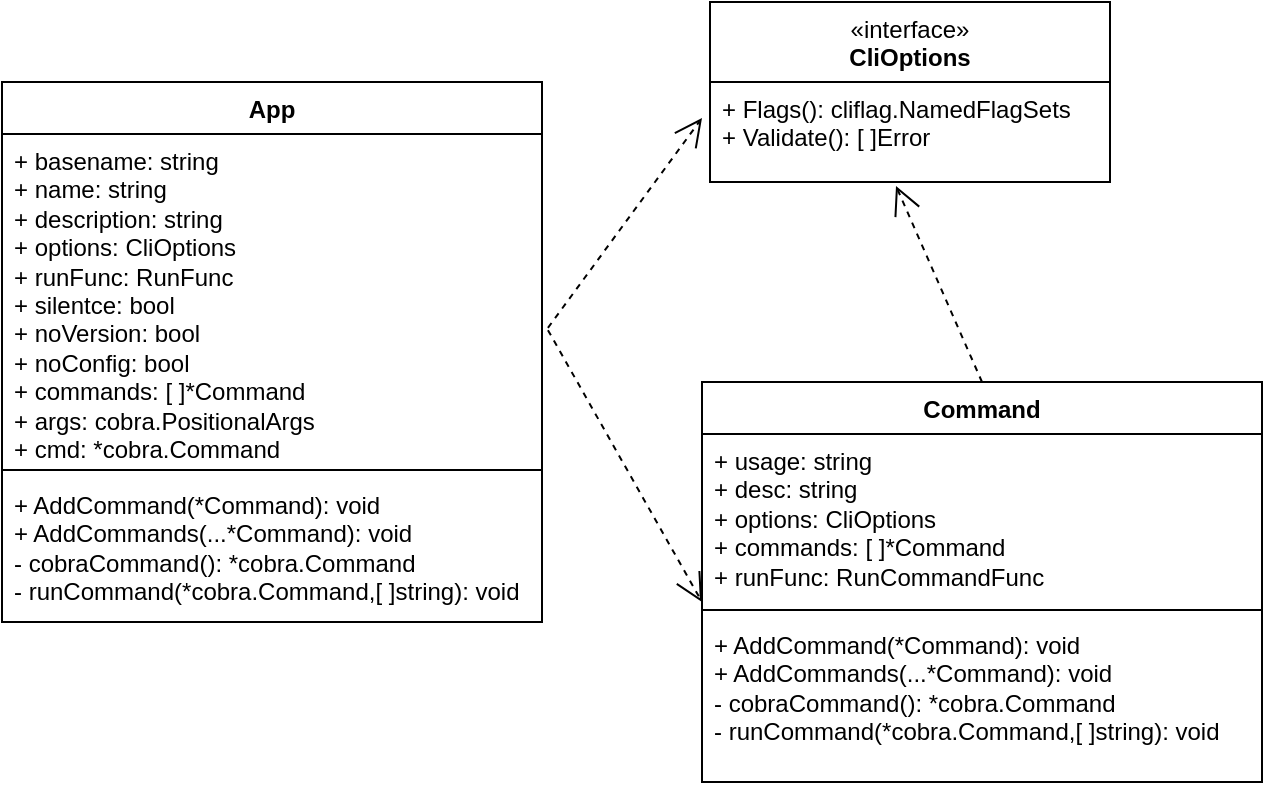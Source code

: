 <mxfile version="21.6.9" type="github">
  <diagram id="C5RBs43oDa-KdzZeNtuy" name="Page-1">
    <mxGraphModel dx="1546" dy="830" grid="1" gridSize="10" guides="1" tooltips="1" connect="1" arrows="1" fold="1" page="1" pageScale="1" pageWidth="827" pageHeight="1169" math="0" shadow="0">
      <root>
        <mxCell id="WIyWlLk6GJQsqaUBKTNV-0" />
        <mxCell id="WIyWlLk6GJQsqaUBKTNV-1" parent="WIyWlLk6GJQsqaUBKTNV-0" />
        <mxCell id="78ykDowQJJws5FdyZejB-0" value="App" style="swimlane;fontStyle=1;align=center;verticalAlign=top;childLayout=stackLayout;horizontal=1;startSize=26;horizontalStack=0;resizeParent=1;resizeParentMax=0;resizeLast=0;collapsible=1;marginBottom=0;whiteSpace=wrap;html=1;" vertex="1" parent="WIyWlLk6GJQsqaUBKTNV-1">
          <mxGeometry x="60" y="210" width="270" height="270" as="geometry" />
        </mxCell>
        <mxCell id="78ykDowQJJws5FdyZejB-1" value="+ basename: string&lt;br&gt;+ name: string&lt;br&gt;+ description: string&lt;br&gt;+ options: CliOptions&lt;br&gt;+ runFunc: RunFunc&lt;br&gt;+ silentce: bool&lt;br&gt;+ noVersion: bool&lt;br&gt;+ noConfig: bool&lt;br&gt;+ commands: [ ]*Command&lt;br&gt;+ args: cobra.PositionalArgs&lt;br&gt;+ cmd: *cobra.Command" style="text;strokeColor=none;fillColor=none;align=left;verticalAlign=top;spacingLeft=4;spacingRight=4;overflow=hidden;rotatable=0;points=[[0,0.5],[1,0.5]];portConstraint=eastwest;whiteSpace=wrap;html=1;" vertex="1" parent="78ykDowQJJws5FdyZejB-0">
          <mxGeometry y="26" width="270" height="164" as="geometry" />
        </mxCell>
        <mxCell id="78ykDowQJJws5FdyZejB-2" value="" style="line;strokeWidth=1;fillColor=none;align=left;verticalAlign=middle;spacingTop=-1;spacingLeft=3;spacingRight=3;rotatable=0;labelPosition=right;points=[];portConstraint=eastwest;strokeColor=inherit;" vertex="1" parent="78ykDowQJJws5FdyZejB-0">
          <mxGeometry y="190" width="270" height="8" as="geometry" />
        </mxCell>
        <mxCell id="78ykDowQJJws5FdyZejB-3" value="+ AddCommand(*Command): void&lt;br&gt;+ AddCommands(...*Command): void&lt;br&gt;- cobraCommand(): *cobra.Command&lt;br&gt;- runCommand(*cobra.Command,[ ]string): void" style="text;strokeColor=none;fillColor=none;align=left;verticalAlign=top;spacingLeft=4;spacingRight=4;overflow=hidden;rotatable=0;points=[[0,0.5],[1,0.5]];portConstraint=eastwest;whiteSpace=wrap;html=1;" vertex="1" parent="78ykDowQJJws5FdyZejB-0">
          <mxGeometry y="198" width="270" height="72" as="geometry" />
        </mxCell>
        <mxCell id="78ykDowQJJws5FdyZejB-4" value="&lt;span style=&quot;font-weight: normal;&quot;&gt;«interface»&lt;/span&gt;&lt;br style=&quot;border-color: var(--border-color); font-weight: 400;&quot;&gt;CliOptions" style="swimlane;fontStyle=1;align=center;verticalAlign=top;childLayout=stackLayout;horizontal=1;startSize=40;horizontalStack=0;resizeParent=1;resizeParentMax=0;resizeLast=0;collapsible=1;marginBottom=0;whiteSpace=wrap;html=1;" vertex="1" parent="WIyWlLk6GJQsqaUBKTNV-1">
          <mxGeometry x="414" y="170" width="200" height="90" as="geometry" />
        </mxCell>
        <mxCell id="78ykDowQJJws5FdyZejB-7" value="+ Flags(): cliflag.NamedFlagSets&lt;br&gt;+ Validate(): [ ]Error" style="text;strokeColor=none;fillColor=none;align=left;verticalAlign=top;spacingLeft=4;spacingRight=4;overflow=hidden;rotatable=0;points=[[0,0.5],[1,0.5]];portConstraint=eastwest;whiteSpace=wrap;html=1;" vertex="1" parent="78ykDowQJJws5FdyZejB-4">
          <mxGeometry y="40" width="200" height="50" as="geometry" />
        </mxCell>
        <mxCell id="78ykDowQJJws5FdyZejB-9" value="Command" style="swimlane;fontStyle=1;align=center;verticalAlign=top;childLayout=stackLayout;horizontal=1;startSize=26;horizontalStack=0;resizeParent=1;resizeParentMax=0;resizeLast=0;collapsible=1;marginBottom=0;whiteSpace=wrap;html=1;" vertex="1" parent="WIyWlLk6GJQsqaUBKTNV-1">
          <mxGeometry x="410" y="360" width="280" height="200" as="geometry" />
        </mxCell>
        <mxCell id="78ykDowQJJws5FdyZejB-10" value="+ usage: string&lt;br&gt;+ desc: string&lt;br&gt;+ options: CliOptions&lt;br&gt;+ commands: [ ]*Command&lt;br&gt;+ runFunc: RunCommandFunc" style="text;strokeColor=none;fillColor=none;align=left;verticalAlign=top;spacingLeft=4;spacingRight=4;overflow=hidden;rotatable=0;points=[[0,0.5],[1,0.5]];portConstraint=eastwest;whiteSpace=wrap;html=1;" vertex="1" parent="78ykDowQJJws5FdyZejB-9">
          <mxGeometry y="26" width="280" height="84" as="geometry" />
        </mxCell>
        <mxCell id="78ykDowQJJws5FdyZejB-11" value="" style="line;strokeWidth=1;fillColor=none;align=left;verticalAlign=middle;spacingTop=-1;spacingLeft=3;spacingRight=3;rotatable=0;labelPosition=right;points=[];portConstraint=eastwest;strokeColor=inherit;" vertex="1" parent="78ykDowQJJws5FdyZejB-9">
          <mxGeometry y="110" width="280" height="8" as="geometry" />
        </mxCell>
        <mxCell id="78ykDowQJJws5FdyZejB-12" value="+ AddCommand(*Command): void&lt;br style=&quot;border-color: var(--border-color);&quot;&gt;+ AddCommands(...*Command): void&lt;br style=&quot;border-color: var(--border-color);&quot;&gt;- cobraCommand(): *cobra.Command&lt;br style=&quot;border-color: var(--border-color);&quot;&gt;- runCommand(*cobra.Command,[ ]string): void" style="text;strokeColor=none;fillColor=none;align=left;verticalAlign=top;spacingLeft=4;spacingRight=4;overflow=hidden;rotatable=0;points=[[0,0.5],[1,0.5]];portConstraint=eastwest;whiteSpace=wrap;html=1;" vertex="1" parent="78ykDowQJJws5FdyZejB-9">
          <mxGeometry y="118" width="280" height="82" as="geometry" />
        </mxCell>
        <mxCell id="78ykDowQJJws5FdyZejB-13" value="" style="endArrow=open;endSize=12;dashed=1;html=1;rounded=0;exitX=1.011;exitY=0.591;exitDx=0;exitDy=0;exitPerimeter=0;entryX=-0.02;entryY=0.36;entryDx=0;entryDy=0;entryPerimeter=0;" edge="1" parent="WIyWlLk6GJQsqaUBKTNV-1" source="78ykDowQJJws5FdyZejB-1" target="78ykDowQJJws5FdyZejB-7">
          <mxGeometry width="160" relative="1" as="geometry">
            <mxPoint x="330" y="430" as="sourcePoint" />
            <mxPoint x="490" y="430" as="targetPoint" />
          </mxGeometry>
        </mxCell>
        <mxCell id="78ykDowQJJws5FdyZejB-15" value="" style="endArrow=open;endSize=12;dashed=1;html=1;rounded=0;exitX=1.011;exitY=0.598;exitDx=0;exitDy=0;exitPerimeter=0;entryX=0;entryY=1;entryDx=0;entryDy=0;entryPerimeter=0;" edge="1" parent="WIyWlLk6GJQsqaUBKTNV-1" source="78ykDowQJJws5FdyZejB-1" target="78ykDowQJJws5FdyZejB-10">
          <mxGeometry width="160" relative="1" as="geometry">
            <mxPoint x="330" y="430" as="sourcePoint" />
            <mxPoint x="490" y="430" as="targetPoint" />
          </mxGeometry>
        </mxCell>
        <mxCell id="78ykDowQJJws5FdyZejB-18" value="" style="endArrow=open;endSize=12;dashed=1;html=1;rounded=0;entryX=0.465;entryY=1.04;entryDx=0;entryDy=0;entryPerimeter=0;exitX=0.5;exitY=0;exitDx=0;exitDy=0;" edge="1" parent="WIyWlLk6GJQsqaUBKTNV-1" source="78ykDowQJJws5FdyZejB-9" target="78ykDowQJJws5FdyZejB-7">
          <mxGeometry x="0.009" width="160" relative="1" as="geometry">
            <mxPoint x="330" y="430" as="sourcePoint" />
            <mxPoint x="490" y="430" as="targetPoint" />
            <mxPoint as="offset" />
          </mxGeometry>
        </mxCell>
      </root>
    </mxGraphModel>
  </diagram>
</mxfile>
